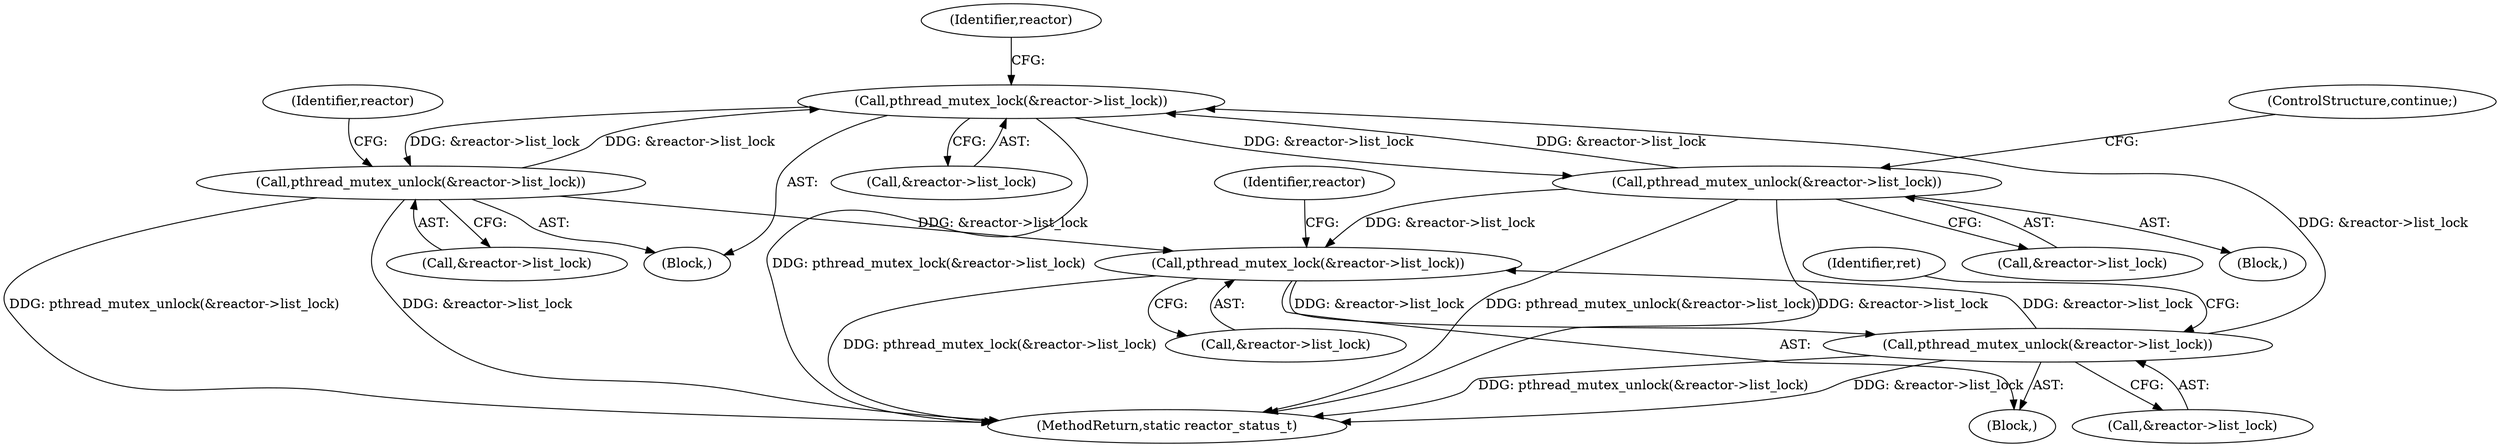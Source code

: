digraph "0_Android_472271b153c5dc53c28beac55480a8d8434b2d5c_59@API" {
"1000236" [label="(Call,pthread_mutex_lock(&reactor->list_lock))"];
"1000259" [label="(Call,pthread_mutex_unlock(&reactor->list_lock))"];
"1000236" [label="(Call,pthread_mutex_lock(&reactor->list_lock))"];
"1000143" [label="(Call,pthread_mutex_unlock(&reactor->list_lock))"];
"1000134" [label="(Call,pthread_mutex_lock(&reactor->list_lock))"];
"1000248" [label="(Call,pthread_mutex_unlock(&reactor->list_lock))"];
"1000237" [label="(Call,&reactor->list_lock)"];
"1000236" [label="(Call,pthread_mutex_lock(&reactor->list_lock))"];
"1000249" [label="(Call,&reactor->list_lock)"];
"1000253" [label="(ControlStructure,continue;)"];
"1000198" [label="(Block,)"];
"1000134" [label="(Call,pthread_mutex_lock(&reactor->list_lock))"];
"1000244" [label="(Identifier,reactor)"];
"1000135" [label="(Call,&reactor->list_lock)"];
"1000247" [label="(Block,)"];
"1000248" [label="(Call,pthread_mutex_unlock(&reactor->list_lock))"];
"1000260" [label="(Call,&reactor->list_lock)"];
"1000141" [label="(Identifier,reactor)"];
"1000144" [label="(Call,&reactor->list_lock)"];
"1000259" [label="(Call,pthread_mutex_unlock(&reactor->list_lock))"];
"1000133" [label="(Block,)"];
"1000143" [label="(Call,pthread_mutex_unlock(&reactor->list_lock))"];
"1000152" [label="(Identifier,ret)"];
"1000336" [label="(MethodReturn,static reactor_status_t)"];
"1000266" [label="(Identifier,reactor)"];
"1000236" -> "1000198"  [label="AST: "];
"1000236" -> "1000237"  [label="CFG: "];
"1000237" -> "1000236"  [label="AST: "];
"1000244" -> "1000236"  [label="CFG: "];
"1000236" -> "1000336"  [label="DDG: pthread_mutex_lock(&reactor->list_lock)"];
"1000259" -> "1000236"  [label="DDG: &reactor->list_lock"];
"1000143" -> "1000236"  [label="DDG: &reactor->list_lock"];
"1000248" -> "1000236"  [label="DDG: &reactor->list_lock"];
"1000236" -> "1000248"  [label="DDG: &reactor->list_lock"];
"1000236" -> "1000259"  [label="DDG: &reactor->list_lock"];
"1000259" -> "1000198"  [label="AST: "];
"1000259" -> "1000260"  [label="CFG: "];
"1000260" -> "1000259"  [label="AST: "];
"1000266" -> "1000259"  [label="CFG: "];
"1000259" -> "1000336"  [label="DDG: pthread_mutex_unlock(&reactor->list_lock)"];
"1000259" -> "1000336"  [label="DDG: &reactor->list_lock"];
"1000259" -> "1000134"  [label="DDG: &reactor->list_lock"];
"1000143" -> "1000133"  [label="AST: "];
"1000143" -> "1000144"  [label="CFG: "];
"1000144" -> "1000143"  [label="AST: "];
"1000152" -> "1000143"  [label="CFG: "];
"1000143" -> "1000336"  [label="DDG: &reactor->list_lock"];
"1000143" -> "1000336"  [label="DDG: pthread_mutex_unlock(&reactor->list_lock)"];
"1000143" -> "1000134"  [label="DDG: &reactor->list_lock"];
"1000134" -> "1000143"  [label="DDG: &reactor->list_lock"];
"1000134" -> "1000133"  [label="AST: "];
"1000134" -> "1000135"  [label="CFG: "];
"1000135" -> "1000134"  [label="AST: "];
"1000141" -> "1000134"  [label="CFG: "];
"1000134" -> "1000336"  [label="DDG: pthread_mutex_lock(&reactor->list_lock)"];
"1000248" -> "1000134"  [label="DDG: &reactor->list_lock"];
"1000248" -> "1000247"  [label="AST: "];
"1000248" -> "1000249"  [label="CFG: "];
"1000249" -> "1000248"  [label="AST: "];
"1000253" -> "1000248"  [label="CFG: "];
"1000248" -> "1000336"  [label="DDG: pthread_mutex_unlock(&reactor->list_lock)"];
"1000248" -> "1000336"  [label="DDG: &reactor->list_lock"];
}
